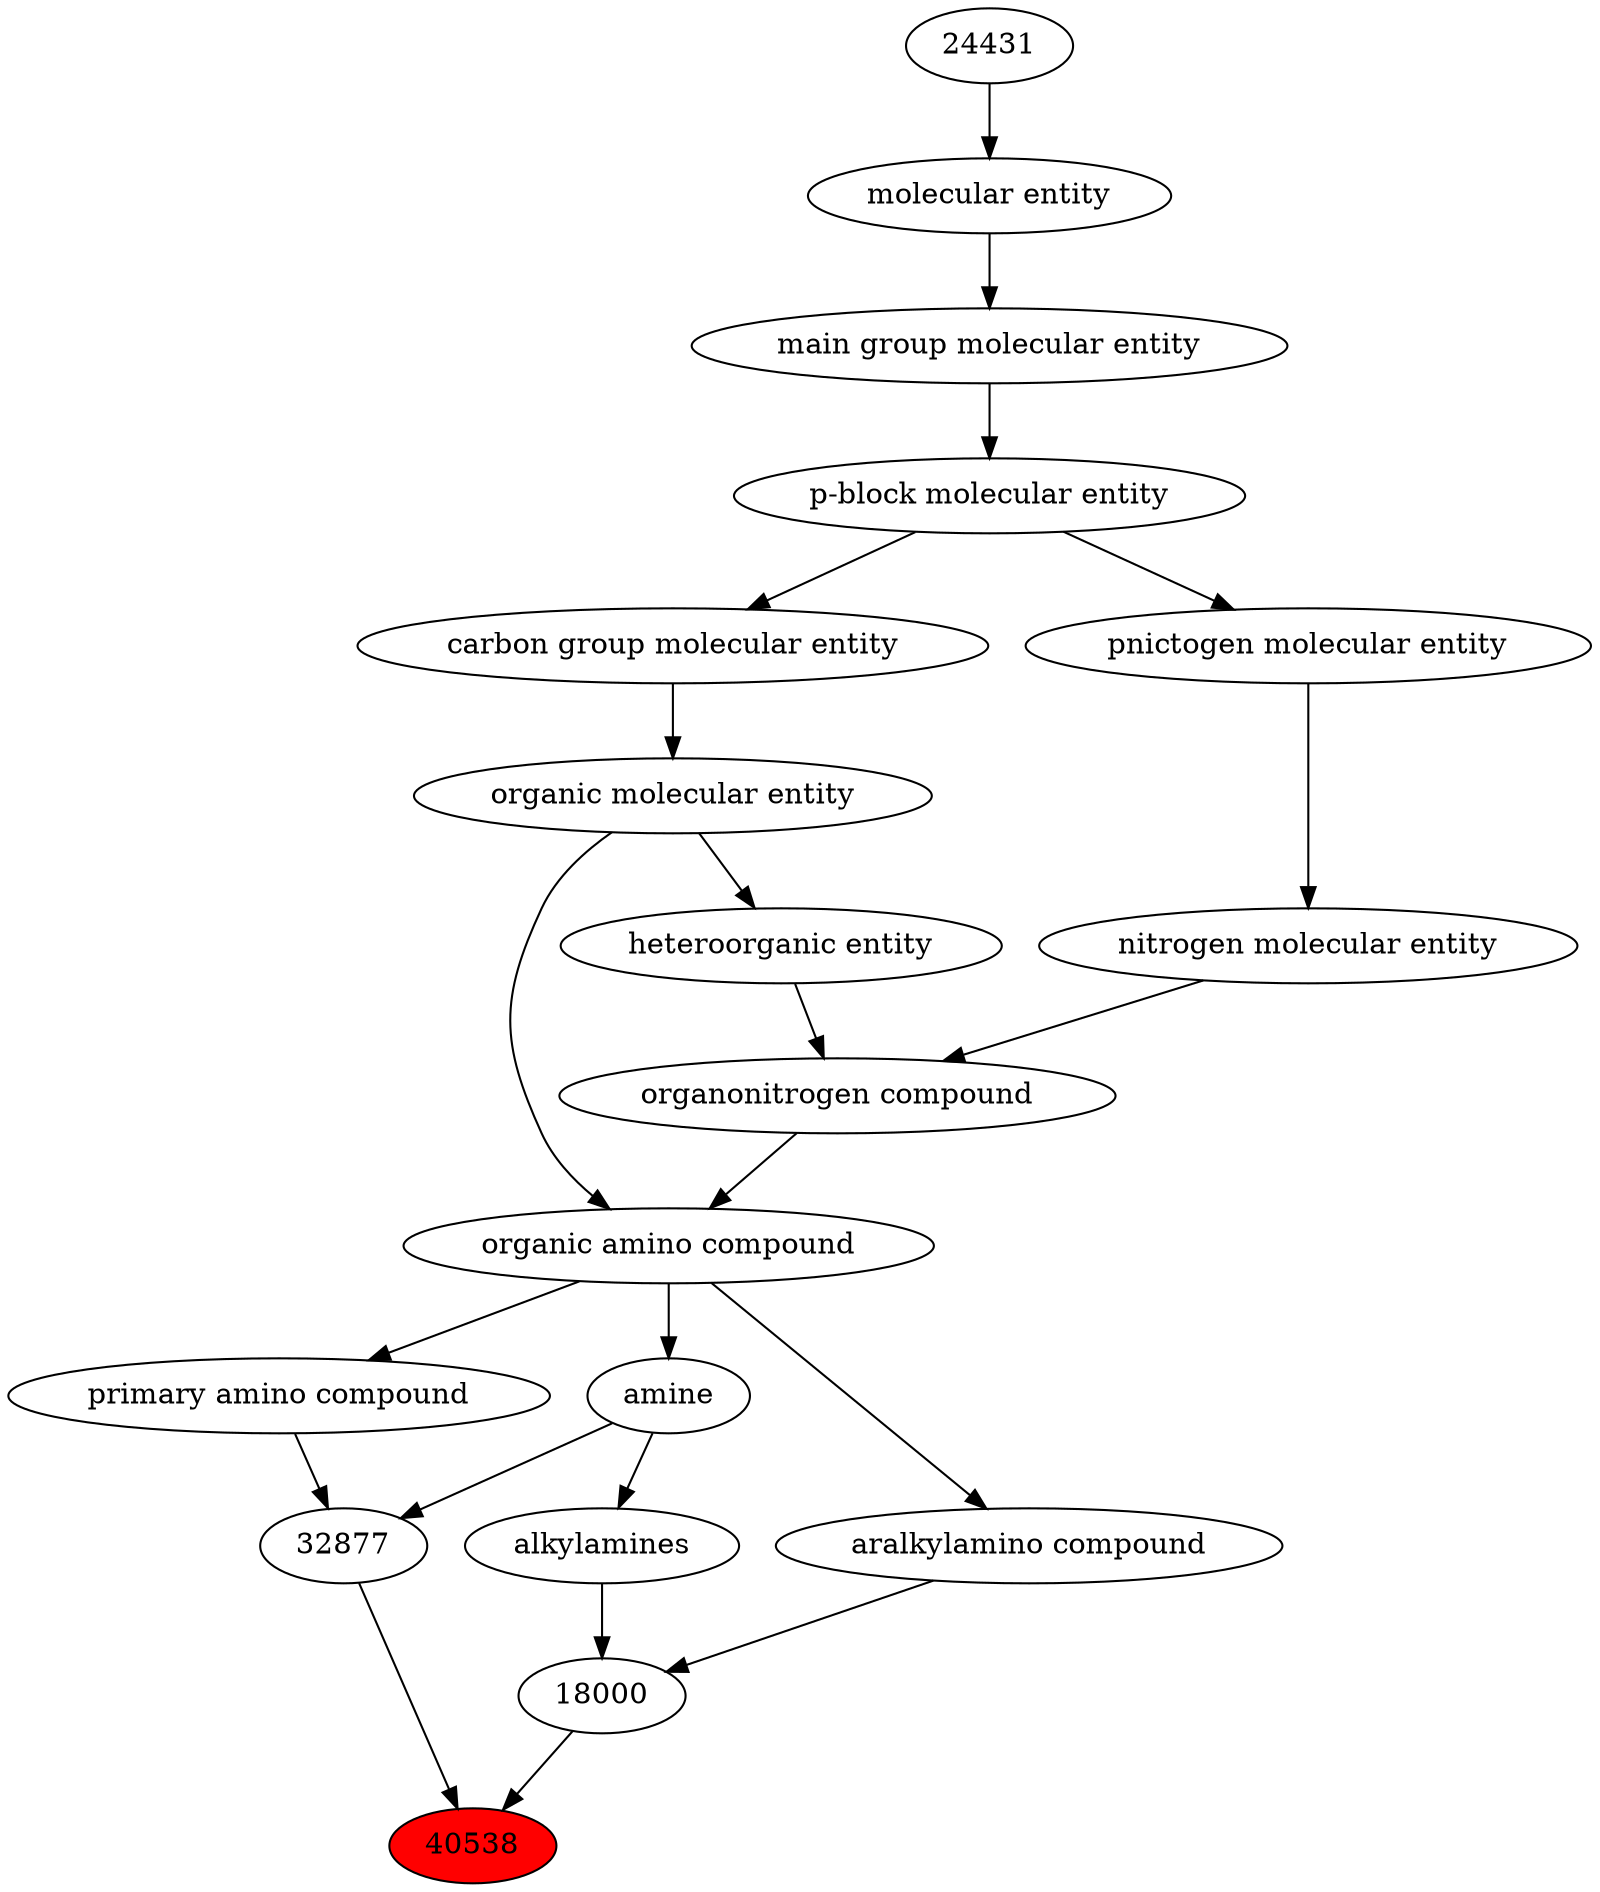 digraph tree{ 
40538 [label="40538" fillcolor=red style=filled]
32877 -> 40538
18000 -> 40538
32877 [label="32877"]
50994 -> 32877
32952 -> 32877
18000 [label="18000"]
64365 -> 18000
22331 -> 18000
50994 [label="primary amino compound"]
50047 -> 50994
32952 [label="amine"]
50047 -> 32952
64365 [label="aralkylamino compound"]
50047 -> 64365
22331 [label="alkylamines"]
32952 -> 22331
50047 [label="organic amino compound"]
50860 -> 50047
35352 -> 50047
50860 [label="organic molecular entity"]
33582 -> 50860
35352 [label="organonitrogen compound"]
51143 -> 35352
33285 -> 35352
33582 [label="carbon group molecular entity"]
33675 -> 33582
51143 [label="nitrogen molecular entity"]
33302 -> 51143
33285 [label="heteroorganic entity"]
50860 -> 33285
33675 [label="p-block molecular entity"]
33579 -> 33675
33302 [label="pnictogen molecular entity"]
33675 -> 33302
33579 [label="main group molecular entity"]
23367 -> 33579
23367 [label="molecular entity"]
24431 -> 23367
24431 [label="24431"]
}
